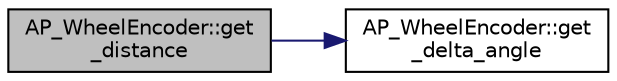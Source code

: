digraph "AP_WheelEncoder::get_distance"
{
 // INTERACTIVE_SVG=YES
  edge [fontname="Helvetica",fontsize="10",labelfontname="Helvetica",labelfontsize="10"];
  node [fontname="Helvetica",fontsize="10",shape=record];
  rankdir="LR";
  Node1 [label="AP_WheelEncoder::get\l_distance",height=0.2,width=0.4,color="black", fillcolor="grey75", style="filled", fontcolor="black"];
  Node1 -> Node2 [color="midnightblue",fontsize="10",style="solid",fontname="Helvetica"];
  Node2 [label="AP_WheelEncoder::get\l_delta_angle",height=0.2,width=0.4,color="black", fillcolor="white", style="filled",URL="$classAP__WheelEncoder.html#af14c1964e9d91982f5db02a4679603d3"];
}
